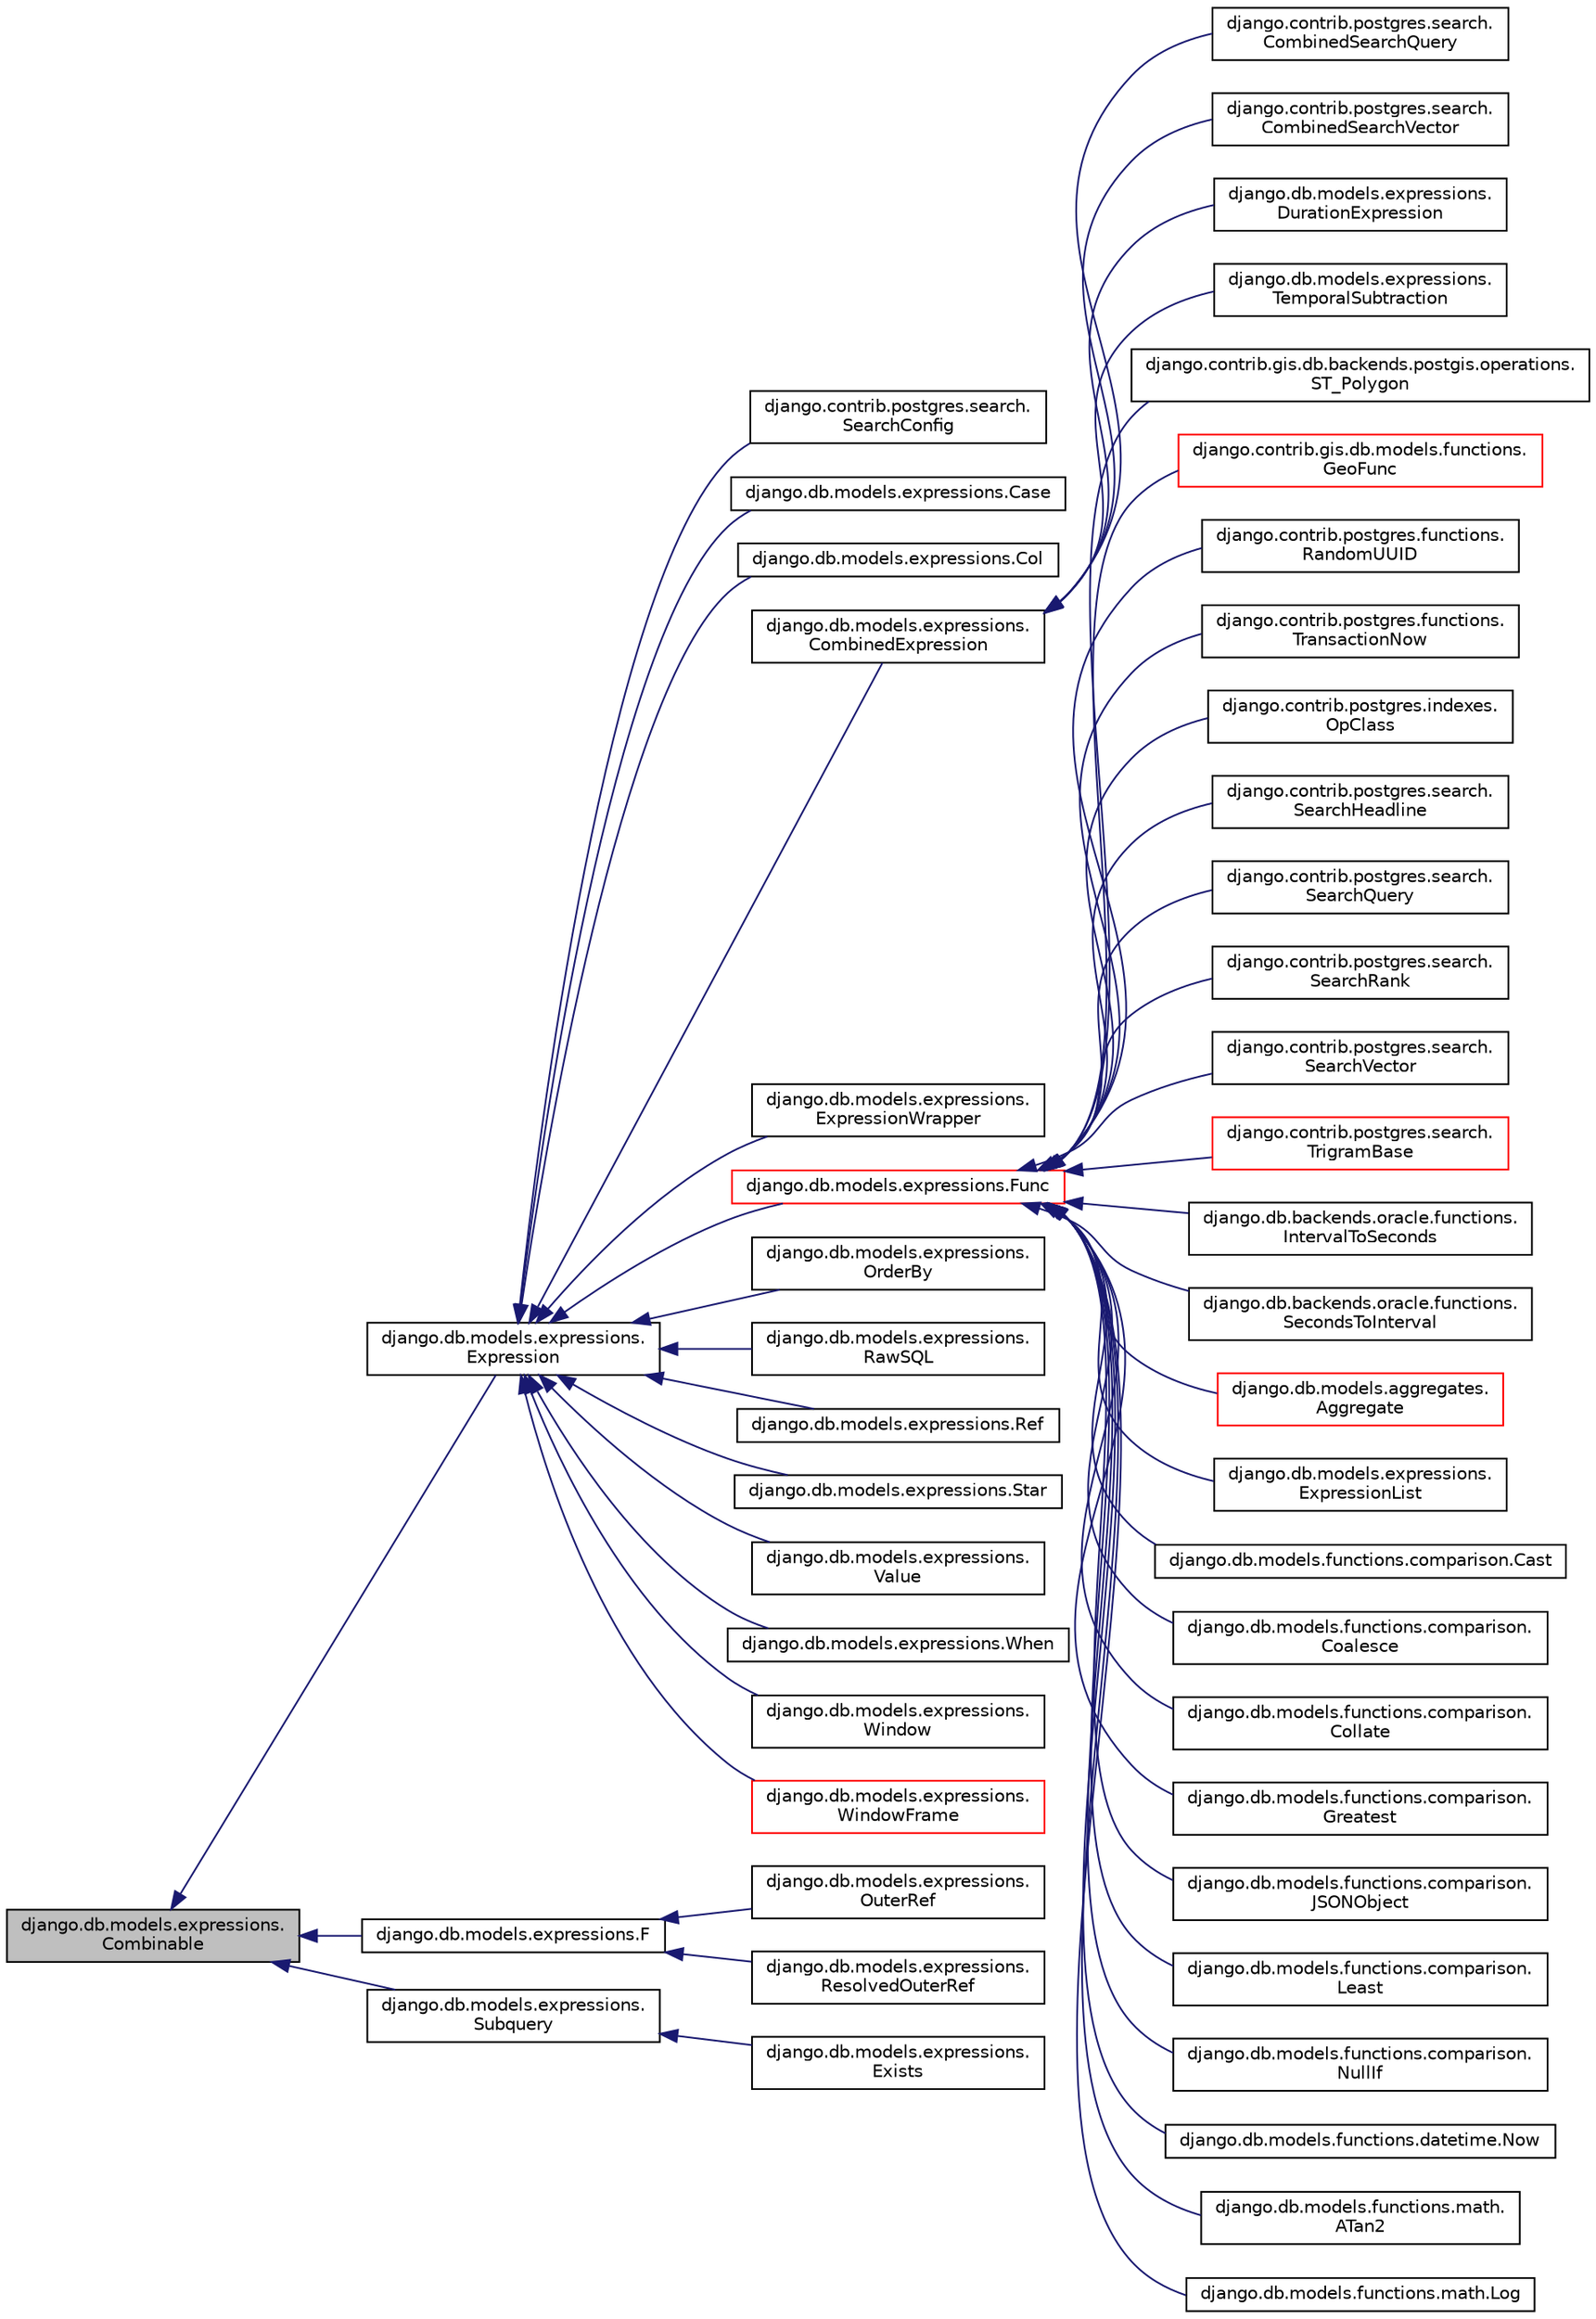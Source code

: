 digraph "django.db.models.expressions.Combinable"
{
 // LATEX_PDF_SIZE
  edge [fontname="Helvetica",fontsize="10",labelfontname="Helvetica",labelfontsize="10"];
  node [fontname="Helvetica",fontsize="10",shape=record];
  rankdir="LR";
  Node1 [label="django.db.models.expressions.\lCombinable",height=0.2,width=0.4,color="black", fillcolor="grey75", style="filled", fontcolor="black",tooltip=" "];
  Node1 -> Node2 [dir="back",color="midnightblue",fontsize="10",style="solid",fontname="Helvetica"];
  Node2 [label="django.db.models.expressions.\lExpression",height=0.2,width=0.4,color="black", fillcolor="white", style="filled",URL="$d8/dca/classdjango_1_1db_1_1models_1_1expressions_1_1_expression.html",tooltip=" "];
  Node2 -> Node3 [dir="back",color="midnightblue",fontsize="10",style="solid",fontname="Helvetica"];
  Node3 [label="django.contrib.postgres.search.\lSearchConfig",height=0.2,width=0.4,color="black", fillcolor="white", style="filled",URL="$d5/d87/classdjango_1_1contrib_1_1postgres_1_1search_1_1_search_config.html",tooltip=" "];
  Node2 -> Node4 [dir="back",color="midnightblue",fontsize="10",style="solid",fontname="Helvetica"];
  Node4 [label="django.db.models.expressions.Case",height=0.2,width=0.4,color="black", fillcolor="white", style="filled",URL="$dc/dfd/classdjango_1_1db_1_1models_1_1expressions_1_1_case.html",tooltip=" "];
  Node2 -> Node5 [dir="back",color="midnightblue",fontsize="10",style="solid",fontname="Helvetica"];
  Node5 [label="django.db.models.expressions.Col",height=0.2,width=0.4,color="black", fillcolor="white", style="filled",URL="$de/dbc/classdjango_1_1db_1_1models_1_1expressions_1_1_col.html",tooltip=" "];
  Node2 -> Node6 [dir="back",color="midnightblue",fontsize="10",style="solid",fontname="Helvetica"];
  Node6 [label="django.db.models.expressions.\lCombinedExpression",height=0.2,width=0.4,color="black", fillcolor="white", style="filled",URL="$dc/d12/classdjango_1_1db_1_1models_1_1expressions_1_1_combined_expression.html",tooltip=" "];
  Node6 -> Node7 [dir="back",color="midnightblue",fontsize="10",style="solid",fontname="Helvetica"];
  Node7 [label="django.contrib.postgres.search.\lCombinedSearchQuery",height=0.2,width=0.4,color="black", fillcolor="white", style="filled",URL="$d4/da7/classdjango_1_1contrib_1_1postgres_1_1search_1_1_combined_search_query.html",tooltip=" "];
  Node6 -> Node8 [dir="back",color="midnightblue",fontsize="10",style="solid",fontname="Helvetica"];
  Node8 [label="django.contrib.postgres.search.\lCombinedSearchVector",height=0.2,width=0.4,color="black", fillcolor="white", style="filled",URL="$d5/d90/classdjango_1_1contrib_1_1postgres_1_1search_1_1_combined_search_vector.html",tooltip=" "];
  Node6 -> Node9 [dir="back",color="midnightblue",fontsize="10",style="solid",fontname="Helvetica"];
  Node9 [label="django.db.models.expressions.\lDurationExpression",height=0.2,width=0.4,color="black", fillcolor="white", style="filled",URL="$df/d03/classdjango_1_1db_1_1models_1_1expressions_1_1_duration_expression.html",tooltip=" "];
  Node6 -> Node10 [dir="back",color="midnightblue",fontsize="10",style="solid",fontname="Helvetica"];
  Node10 [label="django.db.models.expressions.\lTemporalSubtraction",height=0.2,width=0.4,color="black", fillcolor="white", style="filled",URL="$d3/d3e/classdjango_1_1db_1_1models_1_1expressions_1_1_temporal_subtraction.html",tooltip=" "];
  Node2 -> Node11 [dir="back",color="midnightblue",fontsize="10",style="solid",fontname="Helvetica"];
  Node11 [label="django.db.models.expressions.\lExpressionWrapper",height=0.2,width=0.4,color="black", fillcolor="white", style="filled",URL="$d4/dab/classdjango_1_1db_1_1models_1_1expressions_1_1_expression_wrapper.html",tooltip=" "];
  Node2 -> Node12 [dir="back",color="midnightblue",fontsize="10",style="solid",fontname="Helvetica"];
  Node12 [label="django.db.models.expressions.Func",height=0.2,width=0.4,color="red", fillcolor="white", style="filled",URL="$d8/d57/classdjango_1_1db_1_1models_1_1expressions_1_1_func.html",tooltip=" "];
  Node12 -> Node13 [dir="back",color="midnightblue",fontsize="10",style="solid",fontname="Helvetica"];
  Node13 [label="django.contrib.gis.db.backends.postgis.operations.\lST_Polygon",height=0.2,width=0.4,color="black", fillcolor="white", style="filled",URL="$dd/dce/classdjango_1_1contrib_1_1gis_1_1db_1_1backends_1_1postgis_1_1operations_1_1_s_t___polygon.html",tooltip=" "];
  Node12 -> Node14 [dir="back",color="midnightblue",fontsize="10",style="solid",fontname="Helvetica"];
  Node14 [label="django.contrib.gis.db.models.functions.\lGeoFunc",height=0.2,width=0.4,color="red", fillcolor="white", style="filled",URL="$da/d0d/classdjango_1_1contrib_1_1gis_1_1db_1_1models_1_1functions_1_1_geo_func.html",tooltip=" "];
  Node12 -> Node49 [dir="back",color="midnightblue",fontsize="10",style="solid",fontname="Helvetica"];
  Node49 [label="django.contrib.postgres.functions.\lRandomUUID",height=0.2,width=0.4,color="black", fillcolor="white", style="filled",URL="$d1/de7/classdjango_1_1contrib_1_1postgres_1_1functions_1_1_random_u_u_i_d.html",tooltip=" "];
  Node12 -> Node50 [dir="back",color="midnightblue",fontsize="10",style="solid",fontname="Helvetica"];
  Node50 [label="django.contrib.postgres.functions.\lTransactionNow",height=0.2,width=0.4,color="black", fillcolor="white", style="filled",URL="$d7/da2/classdjango_1_1contrib_1_1postgres_1_1functions_1_1_transaction_now.html",tooltip=" "];
  Node12 -> Node51 [dir="back",color="midnightblue",fontsize="10",style="solid",fontname="Helvetica"];
  Node51 [label="django.contrib.postgres.indexes.\lOpClass",height=0.2,width=0.4,color="black", fillcolor="white", style="filled",URL="$d5/dae/classdjango_1_1contrib_1_1postgres_1_1indexes_1_1_op_class.html",tooltip=" "];
  Node12 -> Node52 [dir="back",color="midnightblue",fontsize="10",style="solid",fontname="Helvetica"];
  Node52 [label="django.contrib.postgres.search.\lSearchHeadline",height=0.2,width=0.4,color="black", fillcolor="white", style="filled",URL="$d5/d6d/classdjango_1_1contrib_1_1postgres_1_1search_1_1_search_headline.html",tooltip=" "];
  Node12 -> Node53 [dir="back",color="midnightblue",fontsize="10",style="solid",fontname="Helvetica"];
  Node53 [label="django.contrib.postgres.search.\lSearchQuery",height=0.2,width=0.4,color="black", fillcolor="white", style="filled",URL="$d4/d5f/classdjango_1_1contrib_1_1postgres_1_1search_1_1_search_query.html",tooltip=" "];
  Node12 -> Node54 [dir="back",color="midnightblue",fontsize="10",style="solid",fontname="Helvetica"];
  Node54 [label="django.contrib.postgres.search.\lSearchRank",height=0.2,width=0.4,color="black", fillcolor="white", style="filled",URL="$da/d13/classdjango_1_1contrib_1_1postgres_1_1search_1_1_search_rank.html",tooltip=" "];
  Node12 -> Node55 [dir="back",color="midnightblue",fontsize="10",style="solid",fontname="Helvetica"];
  Node55 [label="django.contrib.postgres.search.\lSearchVector",height=0.2,width=0.4,color="black", fillcolor="white", style="filled",URL="$d3/d9b/classdjango_1_1contrib_1_1postgres_1_1search_1_1_search_vector.html",tooltip=" "];
  Node12 -> Node56 [dir="back",color="midnightblue",fontsize="10",style="solid",fontname="Helvetica"];
  Node56 [label="django.contrib.postgres.search.\lTrigramBase",height=0.2,width=0.4,color="red", fillcolor="white", style="filled",URL="$da/d1c/classdjango_1_1contrib_1_1postgres_1_1search_1_1_trigram_base.html",tooltip=" "];
  Node12 -> Node59 [dir="back",color="midnightblue",fontsize="10",style="solid",fontname="Helvetica"];
  Node59 [label="django.db.backends.oracle.functions.\lIntervalToSeconds",height=0.2,width=0.4,color="black", fillcolor="white", style="filled",URL="$d6/d87/classdjango_1_1db_1_1backends_1_1oracle_1_1functions_1_1_interval_to_seconds.html",tooltip=" "];
  Node12 -> Node60 [dir="back",color="midnightblue",fontsize="10",style="solid",fontname="Helvetica"];
  Node60 [label="django.db.backends.oracle.functions.\lSecondsToInterval",height=0.2,width=0.4,color="black", fillcolor="white", style="filled",URL="$d7/d72/classdjango_1_1db_1_1backends_1_1oracle_1_1functions_1_1_seconds_to_interval.html",tooltip=" "];
  Node12 -> Node61 [dir="back",color="midnightblue",fontsize="10",style="solid",fontname="Helvetica"];
  Node61 [label="django.db.models.aggregates.\lAggregate",height=0.2,width=0.4,color="red", fillcolor="white", style="filled",URL="$d7/d0c/classdjango_1_1db_1_1models_1_1aggregates_1_1_aggregate.html",tooltip=" "];
  Node12 -> Node94 [dir="back",color="midnightblue",fontsize="10",style="solid",fontname="Helvetica"];
  Node94 [label="django.db.models.expressions.\lExpressionList",height=0.2,width=0.4,color="black", fillcolor="white", style="filled",URL="$d1/ddd/classdjango_1_1db_1_1models_1_1expressions_1_1_expression_list.html",tooltip=" "];
  Node12 -> Node95 [dir="back",color="midnightblue",fontsize="10",style="solid",fontname="Helvetica"];
  Node95 [label="django.db.models.functions.comparison.Cast",height=0.2,width=0.4,color="black", fillcolor="white", style="filled",URL="$dd/d3c/classdjango_1_1db_1_1models_1_1functions_1_1comparison_1_1_cast.html",tooltip=" "];
  Node12 -> Node96 [dir="back",color="midnightblue",fontsize="10",style="solid",fontname="Helvetica"];
  Node96 [label="django.db.models.functions.comparison.\lCoalesce",height=0.2,width=0.4,color="black", fillcolor="white", style="filled",URL="$dd/d03/classdjango_1_1db_1_1models_1_1functions_1_1comparison_1_1_coalesce.html",tooltip=" "];
  Node12 -> Node97 [dir="back",color="midnightblue",fontsize="10",style="solid",fontname="Helvetica"];
  Node97 [label="django.db.models.functions.comparison.\lCollate",height=0.2,width=0.4,color="black", fillcolor="white", style="filled",URL="$d7/d70/classdjango_1_1db_1_1models_1_1functions_1_1comparison_1_1_collate.html",tooltip=" "];
  Node12 -> Node98 [dir="back",color="midnightblue",fontsize="10",style="solid",fontname="Helvetica"];
  Node98 [label="django.db.models.functions.comparison.\lGreatest",height=0.2,width=0.4,color="black", fillcolor="white", style="filled",URL="$d1/d81/classdjango_1_1db_1_1models_1_1functions_1_1comparison_1_1_greatest.html",tooltip=" "];
  Node12 -> Node99 [dir="back",color="midnightblue",fontsize="10",style="solid",fontname="Helvetica"];
  Node99 [label="django.db.models.functions.comparison.\lJSONObject",height=0.2,width=0.4,color="black", fillcolor="white", style="filled",URL="$db/d2f/classdjango_1_1db_1_1models_1_1functions_1_1comparison_1_1_j_s_o_n_object.html",tooltip=" "];
  Node12 -> Node100 [dir="back",color="midnightblue",fontsize="10",style="solid",fontname="Helvetica"];
  Node100 [label="django.db.models.functions.comparison.\lLeast",height=0.2,width=0.4,color="black", fillcolor="white", style="filled",URL="$d4/d16/classdjango_1_1db_1_1models_1_1functions_1_1comparison_1_1_least.html",tooltip=" "];
  Node12 -> Node101 [dir="back",color="midnightblue",fontsize="10",style="solid",fontname="Helvetica"];
  Node101 [label="django.db.models.functions.comparison.\lNullIf",height=0.2,width=0.4,color="black", fillcolor="white", style="filled",URL="$d4/dd9/classdjango_1_1db_1_1models_1_1functions_1_1comparison_1_1_null_if.html",tooltip=" "];
  Node12 -> Node102 [dir="back",color="midnightblue",fontsize="10",style="solid",fontname="Helvetica"];
  Node102 [label="django.db.models.functions.datetime.Now",height=0.2,width=0.4,color="black", fillcolor="white", style="filled",URL="$d1/d80/classdjango_1_1db_1_1models_1_1functions_1_1datetime_1_1_now.html",tooltip=" "];
  Node12 -> Node103 [dir="back",color="midnightblue",fontsize="10",style="solid",fontname="Helvetica"];
  Node103 [label="django.db.models.functions.math.\lATan2",height=0.2,width=0.4,color="black", fillcolor="white", style="filled",URL="$dc/db1/classdjango_1_1db_1_1models_1_1functions_1_1math_1_1_a_tan2.html",tooltip=" "];
  Node12 -> Node104 [dir="back",color="midnightblue",fontsize="10",style="solid",fontname="Helvetica"];
  Node104 [label="django.db.models.functions.math.Log",height=0.2,width=0.4,color="black", fillcolor="white", style="filled",URL="$d9/de5/classdjango_1_1db_1_1models_1_1functions_1_1math_1_1_log.html",tooltip=" "];
  Node2 -> Node199 [dir="back",color="midnightblue",fontsize="10",style="solid",fontname="Helvetica"];
  Node199 [label="django.db.models.expressions.\lOrderBy",height=0.2,width=0.4,color="black", fillcolor="white", style="filled",URL="$da/d4d/classdjango_1_1db_1_1models_1_1expressions_1_1_order_by.html",tooltip=" "];
  Node2 -> Node200 [dir="back",color="midnightblue",fontsize="10",style="solid",fontname="Helvetica"];
  Node200 [label="django.db.models.expressions.\lRawSQL",height=0.2,width=0.4,color="black", fillcolor="white", style="filled",URL="$d1/da8/classdjango_1_1db_1_1models_1_1expressions_1_1_raw_s_q_l.html",tooltip=" "];
  Node2 -> Node201 [dir="back",color="midnightblue",fontsize="10",style="solid",fontname="Helvetica"];
  Node201 [label="django.db.models.expressions.Ref",height=0.2,width=0.4,color="black", fillcolor="white", style="filled",URL="$d4/d65/classdjango_1_1db_1_1models_1_1expressions_1_1_ref.html",tooltip=" "];
  Node2 -> Node202 [dir="back",color="midnightblue",fontsize="10",style="solid",fontname="Helvetica"];
  Node202 [label="django.db.models.expressions.Star",height=0.2,width=0.4,color="black", fillcolor="white", style="filled",URL="$d5/df0/classdjango_1_1db_1_1models_1_1expressions_1_1_star.html",tooltip=" "];
  Node2 -> Node203 [dir="back",color="midnightblue",fontsize="10",style="solid",fontname="Helvetica"];
  Node203 [label="django.db.models.expressions.\lValue",height=0.2,width=0.4,color="black", fillcolor="white", style="filled",URL="$d7/d08/classdjango_1_1db_1_1models_1_1expressions_1_1_value.html",tooltip=" "];
  Node2 -> Node204 [dir="back",color="midnightblue",fontsize="10",style="solid",fontname="Helvetica"];
  Node204 [label="django.db.models.expressions.When",height=0.2,width=0.4,color="black", fillcolor="white", style="filled",URL="$d6/dd5/classdjango_1_1db_1_1models_1_1expressions_1_1_when.html",tooltip=" "];
  Node2 -> Node205 [dir="back",color="midnightblue",fontsize="10",style="solid",fontname="Helvetica"];
  Node205 [label="django.db.models.expressions.\lWindow",height=0.2,width=0.4,color="black", fillcolor="white", style="filled",URL="$d6/d1c/classdjango_1_1db_1_1models_1_1expressions_1_1_window.html",tooltip=" "];
  Node2 -> Node206 [dir="back",color="midnightblue",fontsize="10",style="solid",fontname="Helvetica"];
  Node206 [label="django.db.models.expressions.\lWindowFrame",height=0.2,width=0.4,color="red", fillcolor="white", style="filled",URL="$d8/d2e/classdjango_1_1db_1_1models_1_1expressions_1_1_window_frame.html",tooltip=" "];
  Node1 -> Node209 [dir="back",color="midnightblue",fontsize="10",style="solid",fontname="Helvetica"];
  Node209 [label="django.db.models.expressions.F",height=0.2,width=0.4,color="black", fillcolor="white", style="filled",URL="$de/d2d/classdjango_1_1db_1_1models_1_1expressions_1_1_f.html",tooltip=" "];
  Node209 -> Node210 [dir="back",color="midnightblue",fontsize="10",style="solid",fontname="Helvetica"];
  Node210 [label="django.db.models.expressions.\lOuterRef",height=0.2,width=0.4,color="black", fillcolor="white", style="filled",URL="$df/d4e/classdjango_1_1db_1_1models_1_1expressions_1_1_outer_ref.html",tooltip=" "];
  Node209 -> Node211 [dir="back",color="midnightblue",fontsize="10",style="solid",fontname="Helvetica"];
  Node211 [label="django.db.models.expressions.\lResolvedOuterRef",height=0.2,width=0.4,color="black", fillcolor="white", style="filled",URL="$dd/dcb/classdjango_1_1db_1_1models_1_1expressions_1_1_resolved_outer_ref.html",tooltip=" "];
  Node1 -> Node212 [dir="back",color="midnightblue",fontsize="10",style="solid",fontname="Helvetica"];
  Node212 [label="django.db.models.expressions.\lSubquery",height=0.2,width=0.4,color="black", fillcolor="white", style="filled",URL="$d9/dc7/classdjango_1_1db_1_1models_1_1expressions_1_1_subquery.html",tooltip=" "];
  Node212 -> Node213 [dir="back",color="midnightblue",fontsize="10",style="solid",fontname="Helvetica"];
  Node213 [label="django.db.models.expressions.\lExists",height=0.2,width=0.4,color="black", fillcolor="white", style="filled",URL="$d7/de7/classdjango_1_1db_1_1models_1_1expressions_1_1_exists.html",tooltip=" "];
}
